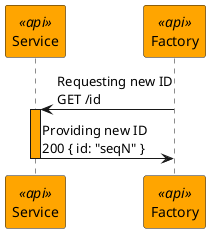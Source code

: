@startuml api_sync

skinparam participant {
    backgroundColor<<test>> Aqua
    backgroundColor<<api>> Orange
}

participant "Service" as S <<api>>
participant "Factory" as F <<api>>

F -> S: Requesting new ID\nGET /id
activate S #Orange

S -> F: Providing new ID\n200 { id: "seqN" }
deactivate S

@enduml
